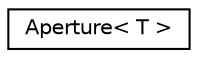 digraph "Graphical Class Hierarchy"
{
 // LATEX_PDF_SIZE
  edge [fontname="Helvetica",fontsize="10",labelfontname="Helvetica",labelfontsize="10"];
  node [fontname="Helvetica",fontsize="10",shape=record];
  rankdir="LR";
  Node0 [label="Aperture\< T \>",height=0.2,width=0.4,color="black", fillcolor="white", style="filled",URL="$d3/d85/classfnm_1_1Aperture.html",tooltip="Aperture class."];
}
